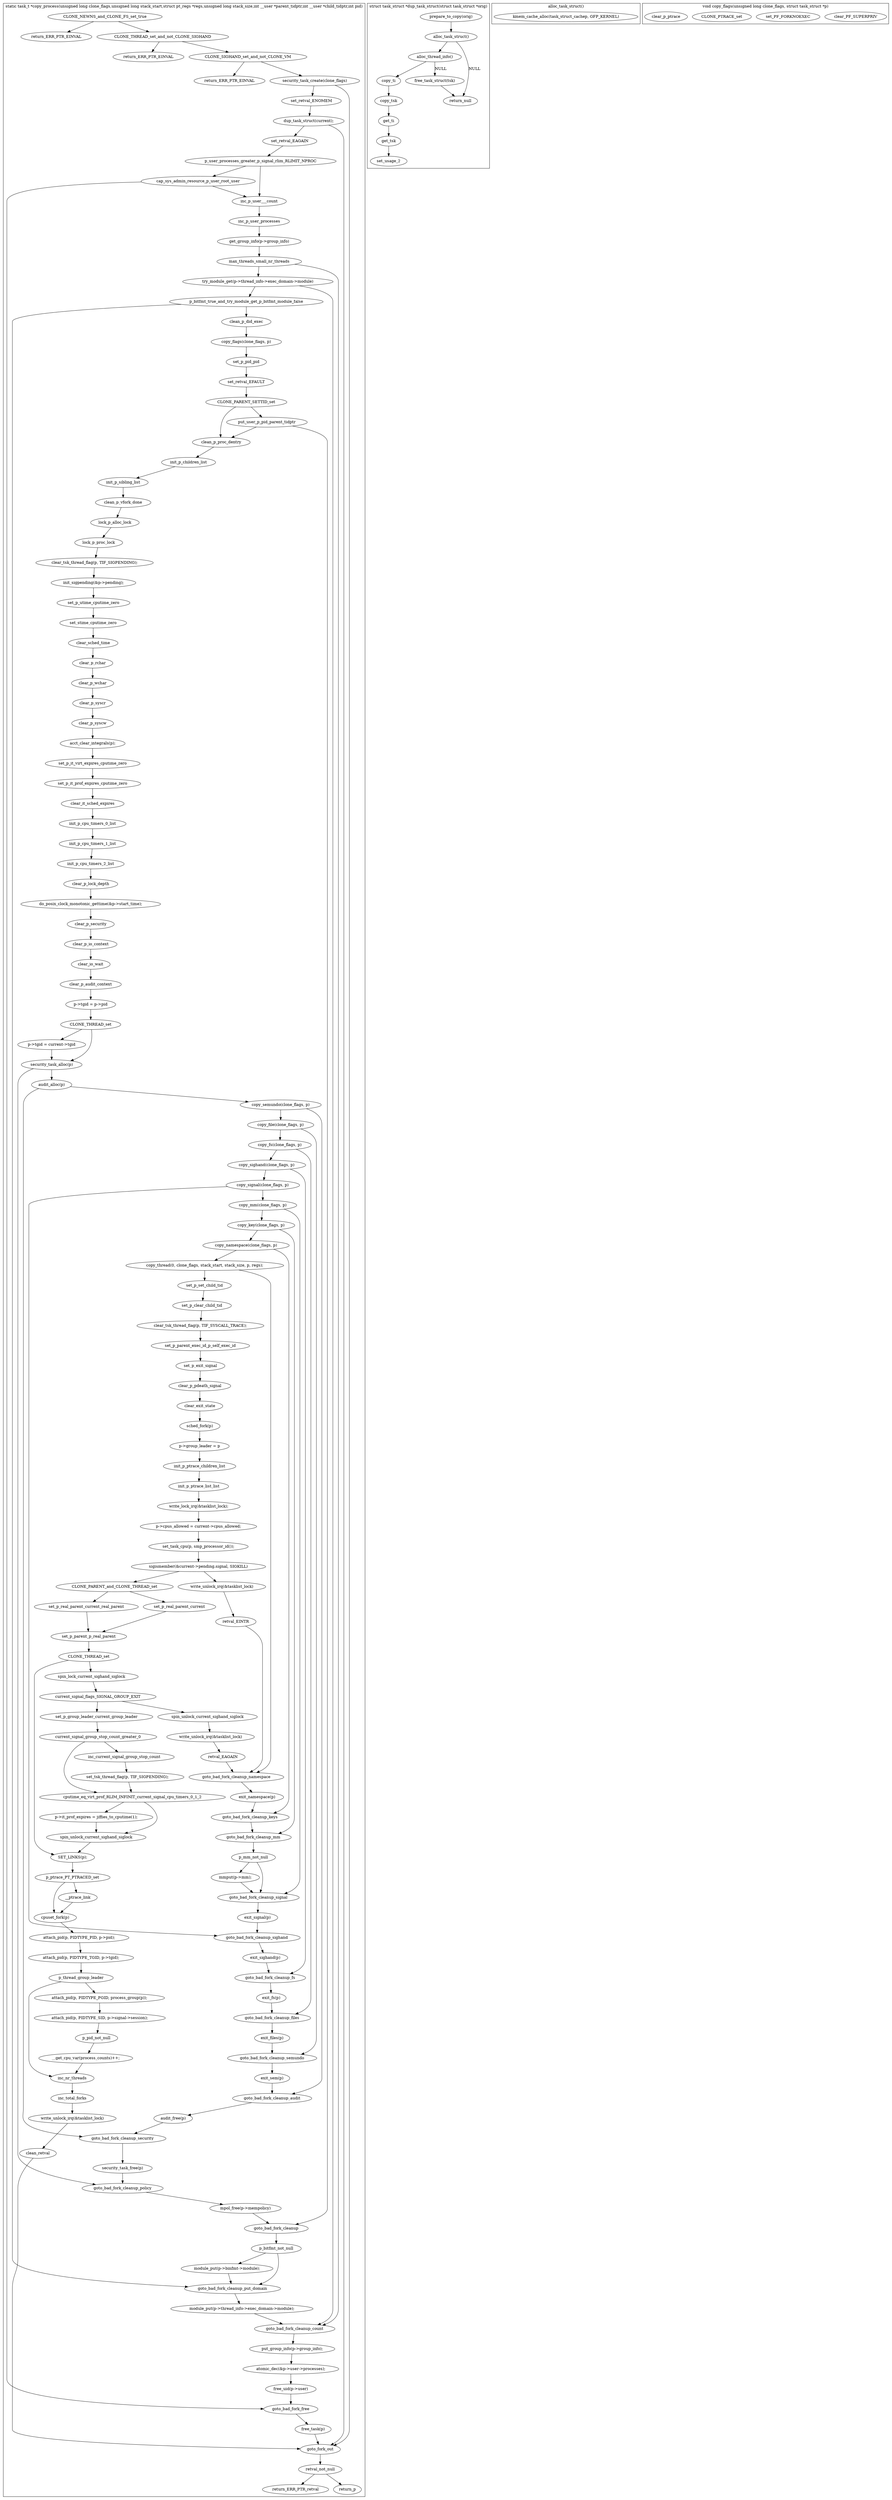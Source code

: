 digraph fork_c{
        size="20,80";
        ratio=filled;

        subgraph cluster_copy_process{
                label="static task_t *copy_process(unsigned long clone_flags,unsigned long stack_start,struct pt_regs *regs,unsigned long stack_size,int __user *parent_tidptr,int __user *child_tidptr,int pid)";

                CLONE_NEWNS_and_CLONE_FS_set_true[label="CLONE_NEWNS_and_CLONE_FS_set_true"];
                return_ERR_PTR_EINVAL[label="return_ERR_PTR_EINVAL"];
                CLONE_THREAD_set_and_not_CLONE_SIGHAND[label="CLONE_THREAD_set_and_not_CLONE_SIGHAND"];
                return_ERR_PTR_EINVAL_1[label="return_ERR_PTR_EINVAL"];
                CLONE_SIGHAND_set_and_not_CLONE_VM[label="CLONE_SIGHAND_set_and_not_CLONE_VM"];
                return_ERR_PTR_EINVAL_2[label="return_ERR_PTR_EINVAL"];
                security_task_create[label="security_task_create(clone_flags)"];
                set_retval_ENOMEM[label="set_retval_ENOMEM"];
                dup_task_struct[label="dup_task_struct(current);"];
				goto_fork_out[label="goto_fork_out"];
                set_retval_EAGAIN[label="set_retval_EAGAIN"];
                p_user_processes_greater_p_signal_rlim_RLIMIT_NPROC[label="p_user_processes_greater_p_signal_rlim_RLIMIT_NPROC"];
                cap_sys_admin_resource_p_user_root_user[label="cap_sys_admin_resource_p_user_root_user"];
				goto_bad_fork_free[label="goto_bad_fork_free"];
                inc_p_user___count[label="inc_p_user___count"];
                inc_p_user_processes[label="inc_p_user_processes"];
                get_group_info[label="get_group_info(p->group_info)"];
                max_threads_small_nr_threads[label="max_threads_small_nr_threads"];
				goto_bad_fork_cleanup_count[label="goto_bad_fork_cleanup_count"];
                goto_bad_fork_cleanup_put_domain[label="goto_bad_fork_cleanup_put_domain"];
				try_module_get_false[label="try_module_get(p->thread_info->exec_domain->module)"];
                p_bitfmt_true_and_try_module_get_p_bitfmt_module_false[label="p_bitfmt_true_and_try_module_get_p_bitfmt_module_false"];
                clean_p_did_exec[label="clean_p_did_exec"];
                copy_flags[label="copy_flags(clone_flags, p)"];
                set_p_pid_pid[label="set_p_pid_pid"];
                set_retval_EFAULT[label="set_retval_EFAULT"];
                CLONE_PARENT_SETTID_set[label="CLONE_PARENT_SETTID_set"];
                put_user[label="put_user_p_pid_parent_tidptr"];
                clean_p_proc_dentry[label="clean_p_proc_dentry"];
				goto_bad_fork_cleanup[label="goto_bad_fork_cleanup"];
                init_p_children_list[label="init_p_children_list"];
                init_p_sibling_list[label="init_p_sibling_list"];
                clean_p_vfork_done[label="clean_p_vfork_done"];
                lock_p_alloc_lock[label="lock_p_alloc_lock"];
                lock_p_proc_lock[label="lock_p_proc_lock"];
                clear_tsk_thread_flag_TIF_SIGPENDING[label="clear_tsk_thread_flag(p, TIF_SIGPENDING);"];
                init_sigpending[label="init_sigpending(&p->pending);"];
                set_p_utime_cputime_zero[label="set_p_utime_cputime_zero"];
                set_p_stime_cputime_zero[label="set_stime_cputime_zero"];
                clear_p_sched_time[label="clear_sched_time"];
                clear_p_rchar[label="clear_p_rchar"];
                clear_p_wchar[label="clear_p_wchar"];
                clear_p_syscr[label="clear_p_syscr"];
                clear_p_syscw[label="clear_p_syscw"];
                acct_clear_integrals[label="acct_clear_integrals(p);"];
                set_p_it_virt_expires_cputime_zero[label="set_p_it_virt_expires_cputime_zero"];
                set_p_it_prof_expires_cputime_zero[label="set_p_it_prof_expires_cputime_zero"];
                clear_it_sched_expires[label="clear_it_sched_expires"];
                init_p_cpu_timers_0_list[label="init_p_cpu_timers_0_list"];
                init_p_cpu_timers_1_list[label="init_p_cpu_timers_1_list"];
                init_p_cpu_timers_2_list[label="init_p_cpu_timers_2_list"];
                clear_p_lock_depth[label="clear_p_lock_depth"];
                do_posix_clock_monotonic_gettime[label="do_posix_clock_monotonic_gettime(&p->start_time);"];
                clear_p_security[label="clear_p_security"];
                clear_p_io_context[label="clear_p_io_context"];
                clear_p_io_wait[label="clear_io_wait"];
                clear_p_audit_context[label="clear_p_audit_context"];
                set_p_tgid_p_pid[label="p->tgid = p->pid"];
                CLONE_THREAD_set[label="CLONE_THREAD_set"];
                p_tgid_current_tgid[label="p->tgid = current->tgid"];
                security_task_alloc[label="security_task_alloc(p)"];
                audit_alloc[label="audit_alloc(p)"];
                copy_semundo[label="copy_semundo(clone_flags, p)"];
                copy_files[label="copy_file(clone_flags, p)"];
                copy_fs[label="copy_fs(clone_flags, p)"];
				copy_sighand[label="copy_sighand(clone_flags, p)"];
                copy_signal[label="copy_signal(clone_flags, p)"];
                copy_mm[label="copy_mm(clone_flags, p)"];
                copy_key[label="copy_key(clone_flags, p)"];
                copy_namespace[label="copy_namespace(clone_flags, p)"];
                copy_thread[label="copy_thread(0, clone_flags, stack_start, stack_size, p, regs);"];
				goto_bad_fork_cleanup_policy[label="goto_bad_fork_cleanup_policy"];
				goto_bad_fork_cleanup_security[label="goto_bad_fork_cleanup_security"];
				goto_bad_fork_cleanup_audit[label="goto_bad_fork_cleanup_audit"];
				goto_bad_fork_cleanup_semundo[label="goto_bad_fork_cleanup_semundo"];
				goto_bad_fork_cleanup_files[label="goto_bad_fork_cleanup_files"];
				goto_bad_fork_cleanup_fs[label="goto_bad_fork_cleanup_fs"];
				goto_bad_fork_cleanup_sighand[label="goto_bad_fork_cleanup_sighand"];
				goto_bad_fork_cleanup_signal[label="goto_bad_fork_cleanup_signal"];
				goto_bad_fork_cleanup_mm[label="goto_bad_fork_cleanup_mm"];
				goto_bad_fork_cleanup_keys[label="goto_bad_fork_cleanup_keys"];
				goto_bad_fork_cleanup_namespace[label="goto_bad_fork_cleanup_namespace"];
				set_p_set_child_tid[label="set_p_set_child_tid"];
                set_p_clear_child_tid[label="set_p_clear_child_tid"];
                clear_tsk_thread_flag_TIF_SYSCALL_TRACE[label="clear_tsk_thread_flag(p, TIF_SYSCALL_TRACE);"];
                set_p_parent_exec_id_p_self_exec_id[label="set_p_parent_exec_id_p_self_exec_id"];
                set_p_exit_signal[label="set_p_exit_signal"];
                clear_p_pdeath_signal[label="clear_p_pdeath_signal"];
                clear_p_exit_state[label="clear_exit_state"];
                sched_fork[label="sched_fork(p)"];
                set_p_group_leader_p[label="p->group_leader = p"];
                init_p_ptrace_children_list[label="init_p_ptrace_children_list"];
                init_p_ptrace_list_list[label="init_p_ptrace_list_list"];
                get_write_lock_irq[label="write_lock_irq(&tasklist_lock);"];

                set_p_cpus_allowed[label="p->cpus_allowed = current->cpus_allowed;"];
                set_task_cpu[label="set_task_cpu(p, smp_processor_id());"];
                sigismember_SIGKILL[label="sigismember(&current->pending.signal, SIGKILL)"];
                write_unlock_irq[label="write_unlock_irq(&tasklist_lock)"];
                retval_EINTR[label="retval_EINTR"];
                CLONE_PARENT_and_CLONE_THREAD_set[label="CLONE_PARENT_and_CLONE_THREAD_set"];
                set_p_real_parent_current_real_parent[label="set_p_real_parent_current_real_parent"];
                set_p_real_parent_current[label="set_p_real_parent_current"];
                set_p_parent_p_real_parent[label="set_p_parent_p_real_parent"];
                CLONE_THREAD_set_1[label="CLONE_THREAD_set"];
                spin_lock_current_sighand_siglock[label="spin_lock_current_sighand_siglock"];
                current_signal_flags_SIGNAL_GROUP_EXIT[label="current_signal_flags_SIGNAL_GROUP_EXIT"];
                spin_unlock_current_sighand_siglock[label="spin_unlock_current_sighand_siglock"]; 
                write_unlock_irq_1[label="write_unlock_irq(&tasklist_lock)"];
                retval_EAGAIN[label="retval_EAGAIN"];
                set_p_group_leader_current_group_leader[label="set_p_group_leader_current_group_leader"];
                current_signal_group_stop_count[label="current_signal_group_stop_count_greater_0"];
                set_tsk_thread_flag[label="set_tsk_thread_flag(p, TIF_SIGPENDING);"];
                inc_current_signal_group_stop_count[label="inc_current_signal_group_stop_count"];
				cputime_eq_virt_prof_RLIM_INFINIT_current_signal_cpu_timers_0_1_2[label="cputime_eq_virt_prof_RLIM_INFINIT_current_signal_cpu_timers_0_1_2"];
                set_p_it_prof_expires[label="p->it_prof_expires = jiffies_to_cputime(1);"];
                spin_unlock_current_sighand_siglock_1[label="spin_unlock_current_sighand_siglock"];
                SET_LINKS[label="SET_LINKS(p);"];
                p_ptrace_PT_PTRACED_set[label="p_ptrace_PT_PTRACED_set"];
                __ptrace_link[label="__ptrace_link"];
                cpuset_fork[label="cpuset_fork(p)"];
                attach_pid_PID[label="attach_pid(p, PIDTYPE_PID, p->pid);"];
                attack_pid_TGID[label="attach_pid(p, PIDTYPE_TGID, p->tgid);"];
                p_thread_group_leader[label="p_thread_group_leader"];
                attack_pid_PGID[label="attach_pid(p, PIDTYPE_PGID, process_group(p));"];
                attack_pid_SID[label="attach_pid(p, PIDTYPE_SID, p->signal->session);"];               
                p_pid_not_null[label="p_pid_not_null"];
                __get_cpu_var[label="__get_cpu_var(process_counts)++;"];
                inc_nr_threads[label="inc_nr_threads"];
                inc_total_forks[label="inc_total_forks"];
                write_unlock_irq_2[label="write_unlock_irq(&tasklist_lock)"];
                clean_retval[label="clean_retval"];
                retval_not_null[label="retval_not_null"];
				return_ERR_PTR_retval[label="return_ERR_PTR_retval"];
				return_p[label="return_p"];
				exit_namespace[label="exit_namespace(p)"];
                // exit_keys[label="exit_keys(p)"];
                p_mm_not_null[label="p_mm_not_null"];
                mmput[label="mmput(p->mm);"];
                exit_signal[label="exit_signal(p)"];
                exit_sighand[label="exit_sighand(p)"];
                exit_fs[label="exit_fs(p)"];
                exit_files[label="exit_files(p)"];
                exit_sem[label="exit_sem(p)"];
                audit_free[label="audit_free(p)"];
                security_task_free[label="security_task_free(p)"];
                mpol_free[label="mpol_free(p->mempolicy)"];
                p_bitfmt_not_null[label="p_bitfmt_not_null"];
                module_put[label="module_put(p->binfmt->module);"];
                module_put_1[label="module_put(p->thread_info->exec_domain->module);"];
                put_group_info[label="put_group_info(p->group_info);"];
                atomic_dec[label="atomic_dec(&p->user->processes);"];
                free_uid[label="free_uid(p->user)"];
                free_task[label="free_task(p)"];
				
				CLONE_NEWNS_and_CLONE_FS_set_true -> return_ERR_PTR_EINVAL;
				CLONE_NEWNS_and_CLONE_FS_set_true -> CLONE_THREAD_set_and_not_CLONE_SIGHAND;
				CLONE_THREAD_set_and_not_CLONE_SIGHAND -> return_ERR_PTR_EINVAL_1;
				CLONE_THREAD_set_and_not_CLONE_SIGHAND -> CLONE_SIGHAND_set_and_not_CLONE_VM;
				CLONE_SIGHAND_set_and_not_CLONE_VM -> return_ERR_PTR_EINVAL_2;
				CLONE_SIGHAND_set_and_not_CLONE_VM -> security_task_create;
				security_task_create -> set_retval_ENOMEM;
				security_task_create -> goto_fork_out;
				set_retval_ENOMEM -> dup_task_struct;
				dup_task_struct -> goto_fork_out;
				dup_task_struct -> set_retval_EAGAIN;
				set_retval_EAGAIN -> p_user_processes_greater_p_signal_rlim_RLIMIT_NPROC;
				p_user_processes_greater_p_signal_rlim_RLIMIT_NPROC -> cap_sys_admin_resource_p_user_root_user;
				p_user_processes_greater_p_signal_rlim_RLIMIT_NPROC -> inc_p_user___count;
				cap_sys_admin_resource_p_user_root_user -> goto_bad_fork_free;
				cap_sys_admin_resource_p_user_root_user -> inc_p_user___count;
				inc_p_user___count -> inc_p_user_processes;
				inc_p_user_processes -> get_group_info;
				get_group_info -> max_threads_small_nr_threads;
				max_threads_small_nr_threads -> goto_bad_fork_cleanup_count;
				max_threads_small_nr_threads -> try_module_get_false;
				try_module_get_false -> goto_bad_fork_cleanup_count;
				try_module_get_false -> p_bitfmt_true_and_try_module_get_p_bitfmt_module_false;
				p_bitfmt_true_and_try_module_get_p_bitfmt_module_false -> goto_bad_fork_cleanup_put_domain;
				p_bitfmt_true_and_try_module_get_p_bitfmt_module_false -> clean_p_did_exec;
				clean_p_did_exec -> copy_flags;
				copy_flags -> set_p_pid_pid;
				set_p_pid_pid -> set_retval_EFAULT;
				set_retval_EFAULT -> CLONE_PARENT_SETTID_set;
				CLONE_PARENT_SETTID_set -> put_user;
				CLONE_PARENT_SETTID_set -> clean_p_proc_dentry;
				put_user -> goto_bad_fork_cleanup;
				put_user -> clean_p_proc_dentry;
				clean_p_proc_dentry -> init_p_children_list;
				init_p_children_list -> init_p_sibling_list;
				init_p_sibling_list -> clean_p_vfork_done;
				clean_p_vfork_done -> lock_p_alloc_lock;
				lock_p_alloc_lock -> lock_p_proc_lock;
				lock_p_proc_lock -> clear_tsk_thread_flag_TIF_SIGPENDING;
				clear_tsk_thread_flag_TIF_SIGPENDING -> init_sigpending;
				init_sigpending -> set_p_utime_cputime_zero;
				set_p_utime_cputime_zero -> set_p_stime_cputime_zero;
				set_p_stime_cputime_zero -> clear_p_sched_time;
				clear_p_sched_time -> clear_p_rchar;
				clear_p_rchar -> clear_p_wchar;
				clear_p_wchar -> clear_p_syscr;
				clear_p_syscr -> clear_p_syscw;
				clear_p_syscw -> acct_clear_integrals;
				acct_clear_integrals -> set_p_it_virt_expires_cputime_zero;
				set_p_it_virt_expires_cputime_zero -> set_p_it_prof_expires_cputime_zero;
				set_p_it_prof_expires_cputime_zero -> clear_it_sched_expires;
				clear_it_sched_expires -> init_p_cpu_timers_0_list;
				init_p_cpu_timers_0_list -> init_p_cpu_timers_1_list;
				init_p_cpu_timers_1_list -> init_p_cpu_timers_2_list;
				init_p_cpu_timers_2_list -> clear_p_lock_depth;
				clear_p_lock_depth -> do_posix_clock_monotonic_gettime;
				do_posix_clock_monotonic_gettime -> clear_p_security;
				clear_p_security -> clear_p_io_context;
				clear_p_io_context -> clear_p_io_wait;
				clear_p_io_wait -> clear_p_audit_context;
				clear_p_audit_context -> set_p_tgid_p_pid;
				set_p_tgid_p_pid -> CLONE_THREAD_set;
				CLONE_THREAD_set -> p_tgid_current_tgid;
				CLONE_THREAD_set -> security_task_alloc;
				p_tgid_current_tgid -> security_task_alloc;
				security_task_alloc -> audit_alloc;
				audit_alloc -> copy_semundo;
				copy_semundo -> copy_files;
				copy_files -> copy_fs;
				copy_fs -> copy_sighand;
				copy_sighand -> copy_signal;
				copy_signal -> copy_mm;
				copy_mm -> copy_key;
				copy_key -> copy_namespace;
				copy_namespace -> copy_thread;
				security_task_alloc -> goto_bad_fork_cleanup_policy;
				audit_alloc -> goto_bad_fork_cleanup_security;
				copy_semundo -> goto_bad_fork_cleanup_audit;
				copy_files -> goto_bad_fork_cleanup_semundo;
				copy_fs -> goto_bad_fork_cleanup_files;
				copy_sighand -> goto_bad_fork_cleanup_fs;
				copy_signal -> goto_bad_fork_cleanup_sighand;
				copy_mm -> goto_bad_fork_cleanup_signal;
				copy_key -> goto_bad_fork_cleanup_mm;
				copy_namespace -> goto_bad_fork_cleanup_keys;
				copy_thread -> goto_bad_fork_cleanup_namespace;
				copy_thread -> set_p_set_child_tid;
				set_p_set_child_tid -> set_p_clear_child_tid;
				set_p_clear_child_tid -> clear_tsk_thread_flag_TIF_SYSCALL_TRACE;
				clear_tsk_thread_flag_TIF_SYSCALL_TRACE -> set_p_parent_exec_id_p_self_exec_id;
				set_p_parent_exec_id_p_self_exec_id -> set_p_exit_signal;
				set_p_exit_signal -> clear_p_pdeath_signal;
				clear_p_pdeath_signal -> clear_p_exit_state;
				clear_p_exit_state -> sched_fork;
				sched_fork -> set_p_group_leader_p;
				set_p_group_leader_p -> init_p_ptrace_children_list;
				init_p_ptrace_children_list -> init_p_ptrace_list_list;
				init_p_ptrace_list_list -> get_write_lock_irq;
				get_write_lock_irq -> set_p_cpus_allowed;
				set_p_cpus_allowed -> set_task_cpu;
				set_task_cpu -> sigismember_SIGKILL;
				sigismember_SIGKILL -> write_unlock_irq;
				write_unlock_irq -> retval_EINTR;
				retval_EINTR -> goto_bad_fork_cleanup_namespace;
				sigismember_SIGKILL -> CLONE_PARENT_and_CLONE_THREAD_set;
				CLONE_PARENT_and_CLONE_THREAD_set -> set_p_real_parent_current_real_parent;
				CLONE_PARENT_and_CLONE_THREAD_set -> set_p_real_parent_current;
				set_p_real_parent_current -> set_p_parent_p_real_parent;
				set_p_real_parent_current_real_parent -> set_p_parent_p_real_parent;
				set_p_parent_p_real_parent -> CLONE_THREAD_set_1;
				CLONE_THREAD_set_1 -> spin_lock_current_sighand_siglock;
				spin_lock_current_sighand_siglock -> current_signal_flags_SIGNAL_GROUP_EXIT;
				current_signal_flags_SIGNAL_GROUP_EXIT -> spin_unlock_current_sighand_siglock;
				spin_unlock_current_sighand_siglock -> write_unlock_irq_1;
				write_unlock_irq_1 -> retval_EAGAIN;
				retval_EAGAIN -> goto_bad_fork_cleanup_namespace;
				current_signal_flags_SIGNAL_GROUP_EXIT -> set_p_group_leader_current_group_leader;
				set_p_group_leader_current_group_leader -> current_signal_group_stop_count;
				current_signal_group_stop_count -> inc_current_signal_group_stop_count;
				inc_current_signal_group_stop_count -> set_tsk_thread_flag;
				current_signal_group_stop_count -> cputime_eq_virt_prof_RLIM_INFINIT_current_signal_cpu_timers_0_1_2;
				set_tsk_thread_flag -> cputime_eq_virt_prof_RLIM_INFINIT_current_signal_cpu_timers_0_1_2;
				cputime_eq_virt_prof_RLIM_INFINIT_current_signal_cpu_timers_0_1_2 -> set_p_it_prof_expires;
				set_p_it_prof_expires -> spin_unlock_current_sighand_siglock_1;
				cputime_eq_virt_prof_RLIM_INFINIT_current_signal_cpu_timers_0_1_2 -> spin_unlock_current_sighand_siglock_1;
				spin_unlock_current_sighand_siglock_1 -> SET_LINKS;
				CLONE_THREAD_set_1 -> SET_LINKS;
				SET_LINKS -> p_ptrace_PT_PTRACED_set;
				p_ptrace_PT_PTRACED_set -> cpuset_fork;
				p_ptrace_PT_PTRACED_set -> __ptrace_link;
				__ptrace_link -> cpuset_fork;
				cpuset_fork -> attach_pid_PID;
				attach_pid_PID -> attack_pid_TGID;
				attack_pid_TGID -> p_thread_group_leader;
				p_thread_group_leader -> inc_nr_threads;
				p_thread_group_leader -> attack_pid_PGID;
				attack_pid_PGID -> attack_pid_SID;
				attack_pid_SID -> p_pid_not_null;
				p_pid_not_null -> __get_cpu_var;
				__get_cpu_var -> inc_nr_threads;
				inc_nr_threads -> inc_total_forks;
				inc_total_forks -> write_unlock_irq_2;
				write_unlock_irq_2 -> clean_retval;
				clean_retval -> goto_fork_out;
				goto_fork_out -> retval_not_null;
				retval_not_null -> return_ERR_PTR_retval;
				retval_not_null -> return_p;
				goto_bad_fork_cleanup_namespace -> exit_namespace;
				exit_namespace -> goto_bad_fork_cleanup_keys;
				goto_bad_fork_cleanup_keys -> goto_bad_fork_cleanup_mm;
				goto_bad_fork_cleanup_mm -> p_mm_not_null;
				p_mm_not_null -> mmput;
				mmput -> goto_bad_fork_cleanup_signal;
				p_mm_not_null -> goto_bad_fork_cleanup_signal;
				goto_bad_fork_cleanup_signal -> exit_signal;
				exit_signal  -> goto_bad_fork_cleanup_sighand;
				goto_bad_fork_cleanup_sighand -> exit_sighand;
				exit_sighand -> goto_bad_fork_cleanup_fs;
				goto_bad_fork_cleanup_fs -> exit_fs;
				exit_fs -> goto_bad_fork_cleanup_files;
				goto_bad_fork_cleanup_files -> exit_files;
				exit_files -> goto_bad_fork_cleanup_semundo;
				goto_bad_fork_cleanup_semundo -> exit_sem;
				exit_sem -> goto_bad_fork_cleanup_audit;
				goto_bad_fork_cleanup_audit -> audit_free;
				audit_free -> goto_bad_fork_cleanup_security;
				goto_bad_fork_cleanup_security -> security_task_free;
				security_task_free -> goto_bad_fork_cleanup_policy;
				goto_bad_fork_cleanup_policy -> mpol_free;
				mpol_free -> goto_bad_fork_cleanup;
				goto_bad_fork_cleanup -> p_bitfmt_not_null;
				p_bitfmt_not_null -> module_put;
				p_bitfmt_not_null -> goto_bad_fork_cleanup_put_domain;
				module_put -> goto_bad_fork_cleanup_put_domain;
				goto_bad_fork_cleanup_put_domain -> module_put_1;
				module_put_1 -> goto_bad_fork_cleanup_count;
				goto_bad_fork_cleanup_count -> put_group_info;
				put_group_info -> atomic_dec;
				atomic_dec -> free_uid;
				free_uid -> goto_bad_fork_free;
				goto_bad_fork_free -> free_task;
				free_task -> goto_fork_out;
				
        }

        subgraph cluster_dup_task_struct{
                label="struct task_struct *dup_task_struct(struct task_struct *orig)";

		prepare_to_copy[label="prepare_to_copy(orig)"];
		alloc_task_struct[label="alloc_task_struct()"];
		alloc_thread_info[label="alloc_thread_info()"];
                free_task_struct[label="free_task_struct(tsk)"];
		return_null[label="return_null"];
		copy_ti[label="copy_ti"];
		copy_tsk[label="copy_tsk"];
		get_ti[label="get_ti"];
		get_tsk[label="get_tsk"];
		set_usage_2[label="set_usage_2"];

		prepare_to_copy -> alloc_task_struct;
		alloc_task_struct -> alloc_thread_info;
		alloc_thread_info -> free_task_struct[label="NULL"];
		alloc_thread_info -> copy_ti;
		free_task_struct -> return_null;
		alloc_task_struct -> return_null[label="NULL"];
		copy_ti -> copy_tsk;
		copy_tsk -> get_ti;
		get_ti -> get_tsk;
		get_tsk -> set_usage_2;
        }

        subgraph cluster_alloc_task_struct {
                label="alloc_task_struct()";

                kmem_cache_alloc[label="kmem_cache_alloc(task_struct_cachep, GFP_KERNEL)"];
        }

        subgraph cluster_copy_flags {
                label="void copy_flags(unsigned long clone_flags, struct task_struct *p)";

                clear_PF_SUPERPRIV[label="clear_PF_SUPERPRIV"];
                set_PF_FORKNOEXEC[label="set_PF_FORKNOEXEC"];
                CLONE_PTRACE_set[label="CLONE_PTRACE_set"];
                clear_p_ptrace[label="clear_p_ptrace"];
        }

        subgraph cluster{
                label=""
                }

}
